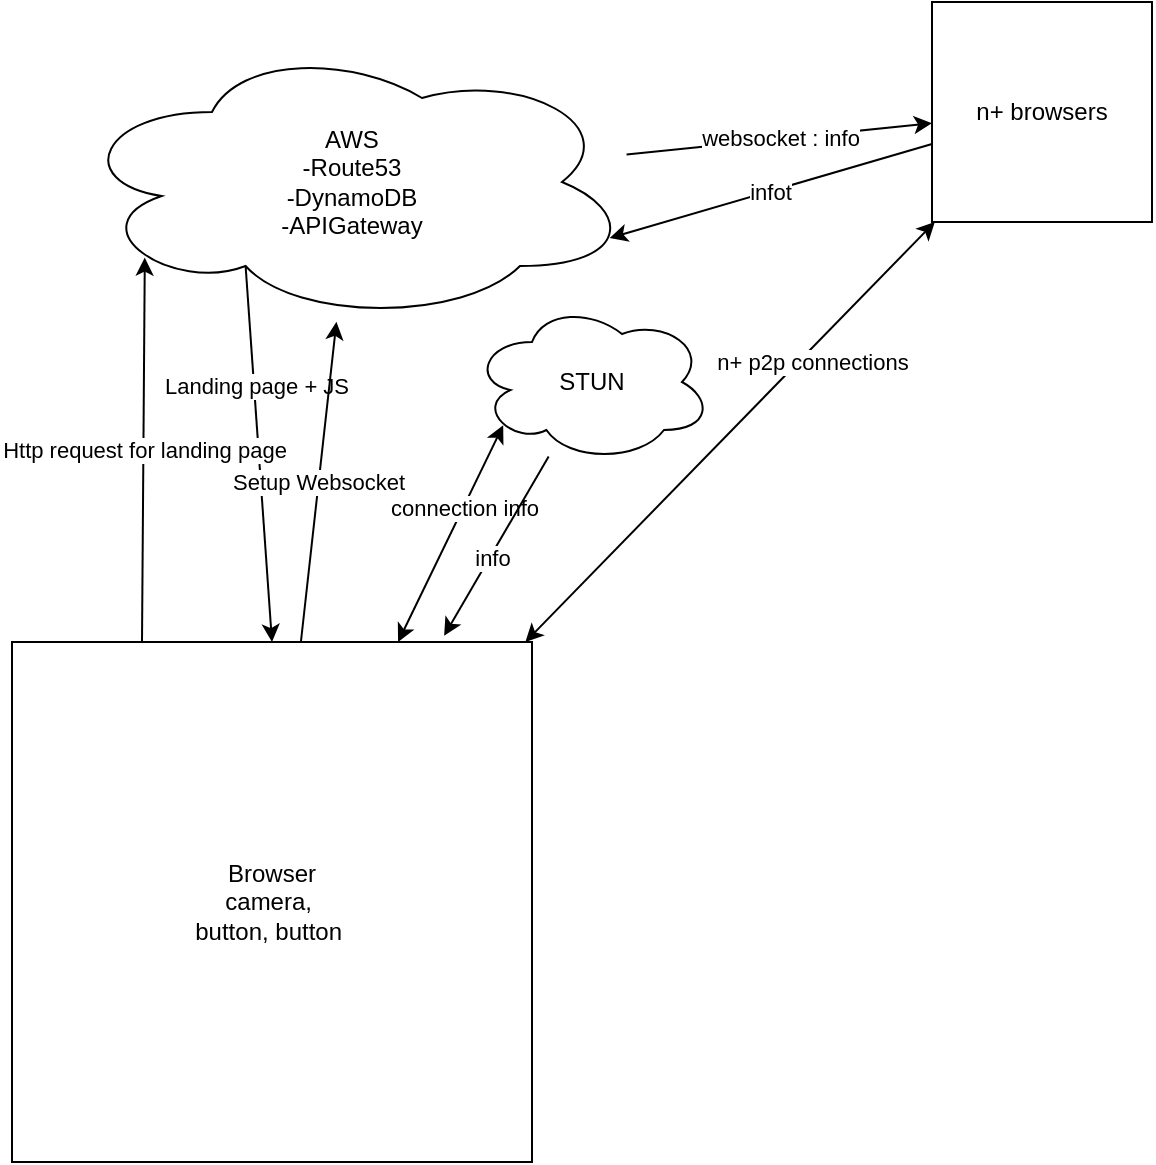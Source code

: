 <mxfile>
    <diagram id="8v0K-SsOA7qtl6_MQrLR" name="Page-1">
        <mxGraphModel dx="1117" dy="579" grid="1" gridSize="10" guides="1" tooltips="1" connect="1" arrows="1" fold="1" page="1" pageScale="1" pageWidth="850" pageHeight="1100" math="0" shadow="0">
            <root>
                <mxCell id="0"/>
                <mxCell id="1" parent="0"/>
                <mxCell id="6" style="edgeStyle=none;html=1;entryX=0.5;entryY=0;entryDx=0;entryDy=0;exitX=0.31;exitY=0.8;exitDx=0;exitDy=0;exitPerimeter=0;" edge="1" parent="1" source="2" target="3">
                    <mxGeometry relative="1" as="geometry"/>
                </mxCell>
                <mxCell id="7" value="Landing page + JS" style="edgeLabel;html=1;align=center;verticalAlign=middle;resizable=0;points=[];" vertex="1" connectable="0" parent="6">
                    <mxGeometry x="-0.356" y="2" relative="1" as="geometry">
                        <mxPoint x="-1" as="offset"/>
                    </mxGeometry>
                </mxCell>
                <mxCell id="15" value="websocket : info" style="edgeStyle=none;html=1;startArrow=none;startFill=0;" edge="1" parent="1" source="2" target="14">
                    <mxGeometry relative="1" as="geometry"/>
                </mxCell>
                <mxCell id="2" value="AWS&lt;br&gt;-Route53&lt;br&gt;-DynamoDB&lt;br&gt;-APIGateway" style="ellipse;shape=cloud;whiteSpace=wrap;html=1;" vertex="1" parent="1">
                    <mxGeometry x="180" y="30" width="280" height="140" as="geometry"/>
                </mxCell>
                <mxCell id="5" value="Http request for landing page" style="edgeStyle=none;html=1;exitX=0.25;exitY=0;exitDx=0;exitDy=0;entryX=0.13;entryY=0.77;entryDx=0;entryDy=0;entryPerimeter=0;" edge="1" parent="1" source="3" target="2">
                    <mxGeometry relative="1" as="geometry"/>
                </mxCell>
                <mxCell id="9" style="edgeStyle=none;html=1;entryX=0.13;entryY=0.77;entryDx=0;entryDy=0;entryPerimeter=0;startArrow=classic;startFill=1;" edge="1" parent="1" source="3" target="8">
                    <mxGeometry relative="1" as="geometry"/>
                </mxCell>
                <mxCell id="10" value="connection info" style="edgeLabel;html=1;align=center;verticalAlign=middle;resizable=0;points=[];" vertex="1" connectable="0" parent="9">
                    <mxGeometry x="0.248" relative="1" as="geometry">
                        <mxPoint as="offset"/>
                    </mxGeometry>
                </mxCell>
                <mxCell id="13" value="Setup Websocket" style="edgeStyle=none;html=1;startArrow=none;startFill=0;" edge="1" parent="1" source="3" target="2">
                    <mxGeometry relative="1" as="geometry"/>
                </mxCell>
                <mxCell id="17" value="n+ p2p connections" style="edgeStyle=none;html=1;startArrow=classic;startFill=1;" edge="1" parent="1" source="3" target="14">
                    <mxGeometry x="0.366" y="-5" relative="1" as="geometry">
                        <mxPoint as="offset"/>
                    </mxGeometry>
                </mxCell>
                <mxCell id="3" value="Browser&lt;br&gt;camera,&amp;nbsp;&lt;br&gt;button, button&amp;nbsp;" style="whiteSpace=wrap;html=1;aspect=fixed;" vertex="1" parent="1">
                    <mxGeometry x="150" y="330" width="260" height="260" as="geometry"/>
                </mxCell>
                <mxCell id="11" style="edgeStyle=none;html=1;entryX=0.831;entryY=-0.012;entryDx=0;entryDy=0;entryPerimeter=0;startArrow=none;startFill=0;" edge="1" parent="1" source="8" target="3">
                    <mxGeometry relative="1" as="geometry"/>
                </mxCell>
                <mxCell id="12" value="info" style="edgeLabel;html=1;align=center;verticalAlign=middle;resizable=0;points=[];" vertex="1" connectable="0" parent="11">
                    <mxGeometry x="0.14" y="1" relative="1" as="geometry">
                        <mxPoint y="-1" as="offset"/>
                    </mxGeometry>
                </mxCell>
                <mxCell id="8" value="STUN" style="ellipse;shape=cloud;whiteSpace=wrap;html=1;" vertex="1" parent="1">
                    <mxGeometry x="380" y="160" width="120" height="80" as="geometry"/>
                </mxCell>
                <mxCell id="16" value="infot" style="edgeStyle=none;html=1;entryX=0.96;entryY=0.7;entryDx=0;entryDy=0;entryPerimeter=0;startArrow=none;startFill=0;" edge="1" parent="1" source="14" target="2">
                    <mxGeometry relative="1" as="geometry"/>
                </mxCell>
                <mxCell id="14" value="n+ browsers" style="whiteSpace=wrap;html=1;aspect=fixed;" vertex="1" parent="1">
                    <mxGeometry x="610" y="10" width="110" height="110" as="geometry"/>
                </mxCell>
            </root>
        </mxGraphModel>
    </diagram>
</mxfile>